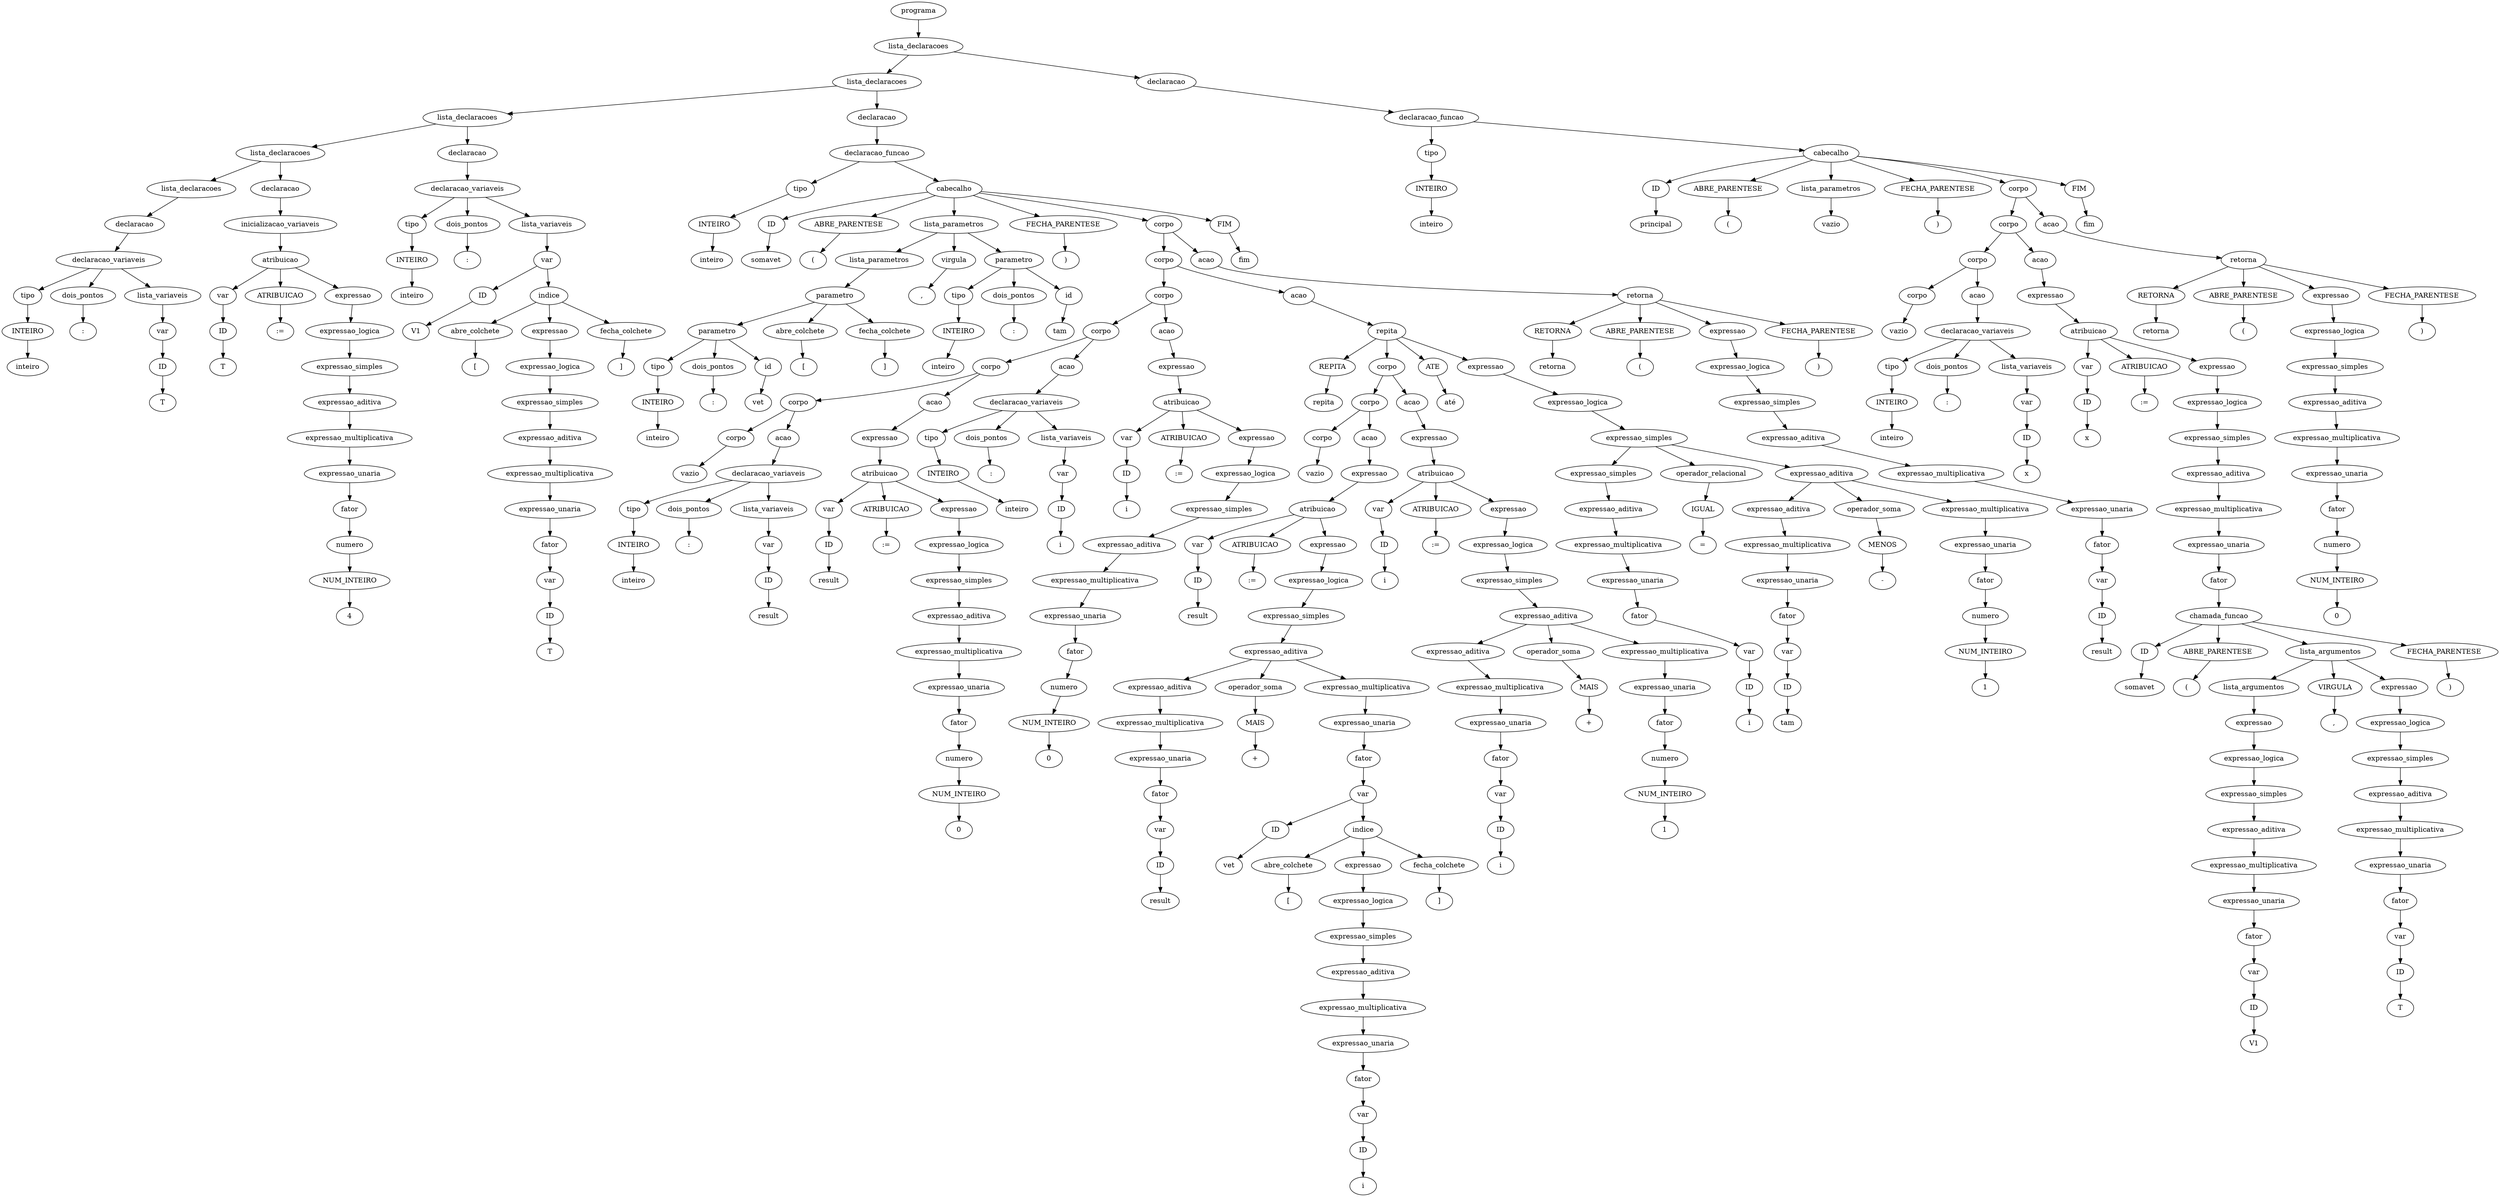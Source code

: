 digraph tree {
    "0x7fc7e2bdf910" [label="programa"];
    "0x7fc7e2be3640" [label="lista_declaracoes"];
    "0x7fc7e2b31eb0" [label="lista_declaracoes"];
    "0x7fc7e2bdfd90" [label="lista_declaracoes"];
    "0x7fc7e2bdf730" [label="lista_declaracoes"];
    "0x7fc7e2e4fb20" [label="lista_declaracoes"];
    "0x7fc7e2e1bf10" [label="declaracao"];
    "0x7fc7e2bdf250" [label="declaracao_variaveis"];
    "0x7fc7e2bdf2b0" [label="tipo"];
    "0x7fc7e2bdf400" [label="INTEIRO"];
    "0x7fc7e2bdf490" [label="inteiro"];
    "0x7fc7e2bdf220" [label="dois_pontos"];
    "0x7fc7e2bdf280" [label=":"];
    "0x7fc7e2bdf550" [label="lista_variaveis"];
    "0x7fc7e2e4f3d0" [label="var"];
    "0x7fc7e2e4fb80" [label="ID"];
    "0x7fc7e2bdf460" [label="T"];
    "0x7fc7e2bdf790" [label="declaracao"];
    "0x7fc7e2bdf520" [label="inicializacao_variaveis"];
    "0x7fc7e2bdf7c0" [label="atribuicao"];
    "0x7fc7e2bdf340" [label="var"];
    "0x7fc7e2bdf2e0" [label="ID"];
    "0x7fc7e2bdf310" [label="T"];
    "0x7fc7e2bdf850" [label="ATRIBUICAO"];
    "0x7fc7e2bdf880" [label=":="];
    "0x7fc7e2bdf700" [label="expressao"];
    "0x7fc7e2bdf6d0" [label="expressao_logica"];
    "0x7fc7e2bdf610" [label="expressao_simples"];
    "0x7fc7e2bdf5b0" [label="expressao_aditiva"];
    "0x7fc7e2bdf6a0" [label="expressao_multiplicativa"];
    "0x7fc7e2bdf580" [label="expressao_unaria"];
    "0x7fc7e2bdf430" [label="fator"];
    "0x7fc7e2bdf4c0" [label="numero"];
    "0x7fc7e2bdf4f0" [label="NUM_INTEIRO"];
    "0x7fc7e2bdf670" [label="4"];
    "0x7fc7e2bdf8b0" [label="declaracao"];
    "0x7fc7e2bdfdc0" [label="declaracao_variaveis"];
    "0x7fc7e2e4f3a0" [label="tipo"];
    "0x7fc7e2e4f0d0" [label="INTEIRO"];
    "0x7fc7e2bdf3a0" [label="inteiro"];
    "0x7fc7e2bdfca0" [label="dois_pontos"];
    "0x7fc7e2bdfa60" [label=":"];
    "0x7fc7e2bdf7f0" [label="lista_variaveis"];
    "0x7fc7e2bdf970" [label="var"];
    "0x7fc7e2bdf9a0" [label="ID"];
    "0x7fc7e2bdfbb0" [label="V1"];
    "0x7fc7e2bdfb80" [label="indice"];
    "0x7fc7e2bdfc10" [label="abre_colchete"];
    "0x7fc7e2bdfd00" [label="["];
    "0x7fc7e2bdfb50" [label="expressao"];
    "0x7fc7e2bdfb20" [label="expressao_logica"];
    "0x7fc7e2bdfa90" [label="expressao_simples"];
    "0x7fc7e2bdfa00" [label="expressao_aditiva"];
    "0x7fc7e2bdfaf0" [label="expressao_multiplicativa"];
    "0x7fc7e2bdf370" [label="expressao_unaria"];
    "0x7fc7e2bdf9d0" [label="fator"];
    "0x7fc7e2bdf640" [label="var"];
    "0x7fc7e2bdf5e0" [label="ID"];
    "0x7fc7e2bdfac0" [label="T"];
    "0x7fc7e2bdfd30" [label="fecha_colchete"];
    "0x7fc7e2bdfd60" [label="]"];
    "0x7fc7e2bdfdf0" [label="declaracao"];
    "0x7fc7e2bdf940" [label="declaracao_funcao"];
    "0x7fc7e2bdf820" [label="tipo"];
    "0x7fc7e2bdf3d0" [label="INTEIRO"];
    "0x7fc7e2bdfe20" [label="inteiro"];
    "0x7fc7e2b37e20" [label="cabecalho"];
    "0x7fc7e2be3b80" [label="ID"];
    "0x7fc7e2be3bb0" [label="somavet"];
    "0x7fc7e2be39a0" [label="ABRE_PARENTESE"];
    "0x7fc7e2be3280" [label="("];
    "0x7fc7e2b310d0" [label="lista_parametros"];
    "0x7fc7e2bdffa0" [label="lista_parametros"];
    "0x7fc7e2bdfe50" [label="parametro"];
    "0x7fc7e2bdfe80" [label="parametro"];
    "0x7fc7e2bdfcd0" [label="tipo"];
    "0x7fc7e2bdfc70" [label="INTEIRO"];
    "0x7fc7e2bdff70" [label="inteiro"];
    "0x7fc7e2bdfeb0" [label="dois_pontos"];
    "0x7fc7e2b31100" [label=":"];
    "0x7fc7e2b31130" [label="id"];
    "0x7fc7e2b31160" [label="vet"];
    "0x7fc7e2bdff40" [label="abre_colchete"];
    "0x7fc7e2bdfee0" [label="["];
    "0x7fc7e2bdff10" [label="fecha_colchete"];
    "0x7fc7e2bdffd0" [label="]"];
    "0x7fc7e2b312e0" [label="virgula"];
    "0x7fc7e2b311c0" [label=","];
    "0x7fc7e2b31070" [label="parametro"];
    "0x7fc7e2b31190" [label="tipo"];
    "0x7fc7e2b31280" [label="INTEIRO"];
    "0x7fc7e2b31310" [label="inteiro"];
    "0x7fc7e2b310a0" [label="dois_pontos"];
    "0x7fc7e2b31460" [label=":"];
    "0x7fc7e2b31490" [label="id"];
    "0x7fc7e2b314c0" [label="tam"];
    "0x7fc7e2be3220" [label="FECHA_PARENTESE"];
    "0x7fc7e2be3be0" [label=")"];
    "0x7fc7e2be3940" [label="corpo"];
    "0x7fc7e2b37ee0" [label="corpo"];
    "0x7fc7e2b37190" [label="corpo"];
    "0x7fc7e2b31c40" [label="corpo"];
    "0x7fc7e2b31b80" [label="corpo"];
    "0x7fc7e2b31670" [label="corpo"];
    "0x7fc7e2b31250" [label="corpo"];
    "0x7fc7e2b31040" [label="vazio"];
    "0x7fc7e2b31340" [label="acao"];
    "0x7fc7e2b31610" [label="declaracao_variaveis"];
    "0x7fc7e2b311f0" [label="tipo"];
    "0x7fc7e2b313a0" [label="INTEIRO"];
    "0x7fc7e2b315e0" [label="inteiro"];
    "0x7fc7e2b316d0" [label="dois_pontos"];
    "0x7fc7e2b317f0" [label=":"];
    "0x7fc7e2b31640" [label="lista_variaveis"];
    "0x7fc7e2b31550" [label="var"];
    "0x7fc7e2b31370" [label="ID"];
    "0x7fc7e2b31730" [label="result"];
    "0x7fc7e2b31a90" [label="acao"];
    "0x7fc7e2b317c0" [label="expressao"];
    "0x7fc7e2b31a30" [label="atribuicao"];
    "0x7fc7e2b312b0" [label="var"];
    "0x7fc7e2b31220" [label="ID"];
    "0x7fc7e2b31820" [label="result"];
    "0x7fc7e2b31ac0" [label="ATRIBUICAO"];
    "0x7fc7e2b31b50" [label=":="];
    "0x7fc7e2b31a00" [label="expressao"];
    "0x7fc7e2b319d0" [label="expressao_logica"];
    "0x7fc7e2b31910" [label="expressao_simples"];
    "0x7fc7e2b318b0" [label="expressao_aditiva"];
    "0x7fc7e2b319a0" [label="expressao_multiplicativa"];
    "0x7fc7e2b31850" [label="expressao_unaria"];
    "0x7fc7e2b31880" [label="fator"];
    "0x7fc7e2b31700" [label="numero"];
    "0x7fc7e2b316a0" [label="NUM_INTEIRO"];
    "0x7fc7e2b31970" [label="0"];
    "0x7fc7e2b31bb0" [label="acao"];
    "0x7fc7e2b31580" [label="declaracao_variaveis"];
    "0x7fc7e2b315b0" [label="tipo"];
    "0x7fc7e2b31430" [label="INTEIRO"];
    "0x7fc7e2b31790" [label="inteiro"];
    "0x7fc7e2b31ca0" [label="dois_pontos"];
    "0x7fc7e2b31dc0" [label=":"];
    "0x7fc7e2b31c10" [label="lista_variaveis"];
    "0x7fc7e2b31940" [label="var"];
    "0x7fc7e2b318e0" [label="ID"];
    "0x7fc7e2b31d00" [label="i"];
    "0x7fc7e2b31d30" [label="acao"];
    "0x7fc7e2b31d90" [label="expressao"];
    "0x7fc7e2b37040" [label="atribuicao"];
    "0x7fc7e2b31b20" [label="var"];
    "0x7fc7e2b31760" [label="ID"];
    "0x7fc7e2b31df0" [label="i"];
    "0x7fc7e2b370d0" [label="ATRIBUICAO"];
    "0x7fc7e2b37160" [label=":="];
    "0x7fc7e2b31fd0" [label="expressao"];
    "0x7fc7e2b31fa0" [label="expressao_logica"];
    "0x7fc7e2b31ee0" [label="expressao_simples"];
    "0x7fc7e2b31e80" [label="expressao_aditiva"];
    "0x7fc7e2b31f70" [label="expressao_multiplicativa"];
    "0x7fc7e2b31e20" [label="expressao_unaria"];
    "0x7fc7e2b31e50" [label="fator"];
    "0x7fc7e2b31cd0" [label="numero"];
    "0x7fc7e2b31c70" [label="NUM_INTEIRO"];
    "0x7fc7e2b31f40" [label="0"];
    "0x7fc7e2b31f10" [label="acao"];
    "0x7fc7e2be3520" [label="repita"];
    "0x7fc7e2be34c0" [label="REPITA"];
    "0x7fc7e2be37c0" [label="repita"];
    "0x7fc7e2be30d0" [label="corpo"];
    "0x7fc7e2b37b20" [label="corpo"];
    "0x7fc7e2b31af0" [label="corpo"];
    "0x7fc7e2b31be0" [label="vazio"];
    "0x7fc7e2b37af0" [label="acao"];
    "0x7fc7e2b37220" [label="expressao"];
    "0x7fc7e2b37520" [label="atribuicao"];
    "0x7fc7e2b371c0" [label="var"];
    "0x7fc7e2b37100" [label="ID"];
    "0x7fc7e2b372e0" [label="result"];
    "0x7fc7e2b374c0" [label="ATRIBUICAO"];
    "0x7fc7e2b379a0" [label=":="];
    "0x7fc7e2b378e0" [label="expressao"];
    "0x7fc7e2b37730" [label="expressao_logica"];
    "0x7fc7e2b37490" [label="expressao_simples"];
    "0x7fc7e2b37580" [label="expressao_aditiva"];
    "0x7fc7e2b37370" [label="expressao_aditiva"];
    "0x7fc7e2b37460" [label="expressao_multiplicativa"];
    "0x7fc7e2b37310" [label="expressao_unaria"];
    "0x7fc7e2b37340" [label="fator"];
    "0x7fc7e2b371f0" [label="var"];
    "0x7fc7e2b37070" [label="ID"];
    "0x7fc7e2b37430" [label="result"];
    "0x7fc7e2b375e0" [label="operador_soma"];
    "0x7fc7e2b37400" [label="MAIS"];
    "0x7fc7e2b374f0" [label="+"];
    "0x7fc7e2b37940" [label="expressao_multiplicativa"];
    "0x7fc7e2b37a90" [label="expressao_unaria"];
    "0x7fc7e2b37550" [label="fator"];
    "0x7fc7e2b37670" [label="var"];
    "0x7fc7e2b376a0" [label="ID"];
    "0x7fc7e2b378b0" [label="vet"];
    "0x7fc7e2b37880" [label="indice"];
    "0x7fc7e2b37910" [label="abre_colchete"];
    "0x7fc7e2b37a00" [label="["];
    "0x7fc7e2b37850" [label="expressao"];
    "0x7fc7e2b37820" [label="expressao_logica"];
    "0x7fc7e2b37790" [label="expressao_simples"];
    "0x7fc7e2b37700" [label="expressao_aditiva"];
    "0x7fc7e2b377f0" [label="expressao_multiplicativa"];
    "0x7fc7e2b37640" [label="expressao_unaria"];
    "0x7fc7e2b376d0" [label="fator"];
    "0x7fc7e2b373a0" [label="var"];
    "0x7fc7e2b373d0" [label="ID"];
    "0x7fc7e2b377c0" [label="i"];
    "0x7fc7e2b37a30" [label="fecha_colchete"];
    "0x7fc7e2b37a60" [label="]"];
    "0x7fc7e2b375b0" [label="acao"];
    "0x7fc7e2b37b50" [label="expressao"];
    "0x7fc7e2b37d90" [label="atribuicao"];
    "0x7fc7e2b31a60" [label="var"];
    "0x7fc7e2b31d60" [label="ID"];
    "0x7fc7e2b372b0" [label="i"];
    "0x7fc7e2b37d30" [label="ATRIBUICAO"];
    "0x7fc7e2be3040" [label=":="];
    "0x7fc7e2b37fd0" [label="expressao"];
    "0x7fc7e2b37fa0" [label="expressao_logica"];
    "0x7fc7e2b37d00" [label="expressao_simples"];
    "0x7fc7e2b37df0" [label="expressao_aditiva"];
    "0x7fc7e2b37be0" [label="expressao_aditiva"];
    "0x7fc7e2b37cd0" [label="expressao_multiplicativa"];
    "0x7fc7e2b37250" [label="expressao_unaria"];
    "0x7fc7e2b37bb0" [label="fator"];
    "0x7fc7e2b379d0" [label="var"];
    "0x7fc7e2b37970" [label="ID"];
    "0x7fc7e2b37ca0" [label="i"];
    "0x7fc7e2b37e50" [label="operador_soma"];
    "0x7fc7e2b37c70" [label="MAIS"];
    "0x7fc7e2b37d60" [label="+"];
    "0x7fc7e2b37f70" [label="expressao_multiplicativa"];
    "0x7fc7e2b37e80" [label="expressao_unaria"];
    "0x7fc7e2b37dc0" [label="fator"];
    "0x7fc7e2b37c10" [label="numero"];
    "0x7fc7e2b37c40" [label="NUM_INTEIRO"];
    "0x7fc7e2b37f40" [label="1"];
    "0x7fc7e2be35b0" [label="ATE"];
    "0x7fc7e2be3670" [label="até"];
    "0x7fc7e2be3760" [label="expressao"];
    "0x7fc7e2be31f0" [label="expressao_logica"];
    "0x7fc7e2be3490" [label="expressao_simples"];
    "0x7fc7e2be3190" [label="expressao_simples"];
    "0x7fc7e2be3070" [label="expressao_aditiva"];
    "0x7fc7e2b37760" [label="expressao_multiplicativa"];
    "0x7fc7e2be3100" [label="expressao_unaria"];
    "0x7fc7e2be30a0" [label="fator"];
    "0x7fc7e2b37ac0" [label="var"];
    "0x7fc7e2b37280" [label="ID"];
    "0x7fc7e2b37b80" [label="i"];
    "0x7fc7e2be31c0" [label="operador_relacional"];
    "0x7fc7e2be3250" [label="IGUAL"];
    "0x7fc7e2be3340" [label="="];
    "0x7fc7e2be3580" [label="expressao_aditiva"];
    "0x7fc7e2be32e0" [label="expressao_aditiva"];
    "0x7fc7e2be3460" [label="expressao_multiplicativa"];
    "0x7fc7e2be3370" [label="expressao_unaria"];
    "0x7fc7e2be32b0" [label="fator"];
    "0x7fc7e2be3130" [label="var"];
    "0x7fc7e2be3160" [label="ID"];
    "0x7fc7e2be3430" [label="tam"];
    "0x7fc7e2be35e0" [label="operador_soma"];
    "0x7fc7e2be3400" [label="MENOS"];
    "0x7fc7e2be34f0" [label="-"];
    "0x7fc7e2be3700" [label="expressao_multiplicativa"];
    "0x7fc7e2be3610" [label="expressao_unaria"];
    "0x7fc7e2be3550" [label="fator"];
    "0x7fc7e2be33a0" [label="numero"];
    "0x7fc7e2be33d0" [label="NUM_INTEIRO"];
    "0x7fc7e2be36d0" [label="1"];
    "0x7fc7e2b37eb0" [label="acao"];
    "0x7fc7e2be38e0" [label="retorna"];
    "0x7fc7e2be3970" [label="RETORNA"];
    "0x7fc7e2be3a90" [label="retorna"];
    "0x7fc7e2be3ac0" [label="ABRE_PARENTESE"];
    "0x7fc7e2be3af0" [label="("];
    "0x7fc7e2be38b0" [label="expressao"];
    "0x7fc7e2be3880" [label="expressao_logica"];
    "0x7fc7e2be3850" [label="expressao_simples"];
    "0x7fc7e2be3730" [label="expressao_aditiva"];
    "0x7fc7e2be3820" [label="expressao_multiplicativa"];
    "0x7fc7e2b37f10" [label="expressao_unaria"];
    "0x7fc7e2be3310" [label="fator"];
    "0x7fc7e2b370a0" [label="var"];
    "0x7fc7e2b37130" [label="ID"];
    "0x7fc7e2be3790" [label="result"];
    "0x7fc7e2be3b20" [label="FECHA_PARENTESE"];
    "0x7fc7e2be3b50" [label=")"];
    "0x7fc7e2be3c10" [label="FIM"];
    "0x7fc7e2be3c40" [label="fim"];
    "0x7fc7e2b314f0" [label="declaracao"];
    "0x7fc7e2b31520" [label="declaracao_funcao"];
    "0x7fc7e2bdf760" [label="tipo"];
    "0x7fc7e2bdf8e0" [label="INTEIRO"];
    "0x7fc7e2bdfbe0" [label="inteiro"];
    "0x7fc7e2bee040" [label="cabecalho"];
    "0x7fc7e2beedf0" [label="ID"];
    "0x7fc7e2beee20" [label="principal"];
    "0x7fc7e2beec10" [label="ABRE_PARENTESE"];
    "0x7fc7e2beea60" [label="("];
    "0x7fc7e2be36a0" [label="lista_parametros"];
    "0x7fc7e2be3910" [label="vazio"];
    "0x7fc7e2beea90" [label="FECHA_PARENTESE"];
    "0x7fc7e2beee50" [label=")"];
    "0x7fc7e2beebb0" [label="corpo"];
    "0x7fc7e2bee9a0" [label="corpo"];
    "0x7fc7e2be3f10" [label="corpo"];
    "0x7fc7e2be3d90" [label="corpo"];
    "0x7fc7e2bdfc40" [label="vazio"];
    "0x7fc7e2be3dc0" [label="acao"];
    "0x7fc7e2be3eb0" [label="declaracao_variaveis"];
    "0x7fc7e2be3a30" [label="tipo"];
    "0x7fc7e2be3d00" [label="INTEIRO"];
    "0x7fc7e2be3e80" [label="inteiro"];
    "0x7fc7e2be3f70" [label="dois_pontos"];
    "0x7fc7e2bee0d0" [label=":"];
    "0x7fc7e2be3ee0" [label="lista_variaveis"];
    "0x7fc7e2be3d30" [label="var"];
    "0x7fc7e2be39d0" [label="ID"];
    "0x7fc7e2be3fd0" [label="x"];
    "0x7fc7e2bee700" [label="acao"];
    "0x7fc7e2be3e20" [label="expressao"];
    "0x7fc7e2bee1c0" [label="atribuicao"];
    "0x7fc7e2be37f0" [label="var"];
    "0x7fc7e2be3d60" [label="ID"];
    "0x7fc7e2bee100" [label="x"];
    "0x7fc7e2bee790" [label="ATRIBUICAO"];
    "0x7fc7e2bee970" [label=":="];
    "0x7fc7e2bee190" [label="expressao"];
    "0x7fc7e2bee940" [label="expressao_logica"];
    "0x7fc7e2bee850" [label="expressao_simples"];
    "0x7fc7e2bee160" [label="expressao_aditiva"];
    "0x7fc7e2bee910" [label="expressao_multiplicativa"];
    "0x7fc7e2bee7f0" [label="expressao_unaria"];
    "0x7fc7e2bee8b0" [label="fator"];
    "0x7fc7e2bee430" [label="chamada_funcao"];
    "0x7fc7e2bee4c0" [label="ID"];
    "0x7fc7e2bee280" [label="somavet"];
    "0x7fc7e2bee2b0" [label="ABRE_PARENTESE"];
    "0x7fc7e2bee6d0" [label="("];
    "0x7fc7e2bee6a0" [label="lista_argumentos"];
    "0x7fc7e2bee3d0" [label="lista_argumentos"];
    "0x7fc7e2bee3a0" [label="expressao"];
    "0x7fc7e2bee370" [label="expressao_logica"];
    "0x7fc7e2bee2e0" [label="expressao_simples"];
    "0x7fc7e2bee250" [label="expressao_aditiva"];
    "0x7fc7e2bee340" [label="expressao_multiplicativa"];
    "0x7fc7e2bee130" [label="expressao_unaria"];
    "0x7fc7e2bee220" [label="fator"];
    "0x7fc7e2be3fa0" [label="var"];
    "0x7fc7e2be3f40" [label="ID"];
    "0x7fc7e2bee310" [label="V1"];
    "0x7fc7e2bee730" [label="VIRGULA"];
    "0x7fc7e2bee7c0" [label=","];
    "0x7fc7e2bee670" [label="expressao"];
    "0x7fc7e2bee640" [label="expressao_logica"];
    "0x7fc7e2bee5b0" [label="expressao_simples"];
    "0x7fc7e2bee520" [label="expressao_aditiva"];
    "0x7fc7e2bee610" [label="expressao_multiplicativa"];
    "0x7fc7e2bee460" [label="expressao_unaria"];
    "0x7fc7e2bee4f0" [label="fator"];
    "0x7fc7e2bee400" [label="var"];
    "0x7fc7e2bee490" [label="ID"];
    "0x7fc7e2bee5e0" [label="T"];
    "0x7fc7e2bee760" [label="FECHA_PARENTESE"];
    "0x7fc7e2bee8e0" [label=")"];
    "0x7fc7e2beecd0" [label="acao"];
    "0x7fc7e2beeb50" [label="retorna"];
    "0x7fc7e2beebe0" [label="RETORNA"];
    "0x7fc7e2beed00" [label="retorna"];
    "0x7fc7e2beed30" [label="ABRE_PARENTESE"];
    "0x7fc7e2beed60" [label="("];
    "0x7fc7e2beeb20" [label="expressao"];
    "0x7fc7e2beeaf0" [label="expressao_logica"];
    "0x7fc7e2beeac0" [label="expressao_simples"];
    "0x7fc7e2beea30" [label="expressao_aditiva"];
    "0x7fc7e2bee0a0" [label="expressao_multiplicativa"];
    "0x7fc7e2bee9d0" [label="expressao_unaria"];
    "0x7fc7e2beea00" [label="fator"];
    "0x7fc7e2be3e50" [label="numero"];
    "0x7fc7e2be3df0" [label="NUM_INTEIRO"];
    "0x7fc7e2bee070" [label="0"];
    "0x7fc7e2beed90" [label="FECHA_PARENTESE"];
    "0x7fc7e2beedc0" [label=")"];
    "0x7fc7e2beee80" [label="FIM"];
    "0x7fc7e2beeeb0" [label="fim"];
    "0x7fc7e2bdf910" -> "0x7fc7e2be3640";
    "0x7fc7e2be3640" -> "0x7fc7e2b31eb0";
    "0x7fc7e2be3640" -> "0x7fc7e2b314f0";
    "0x7fc7e2b31eb0" -> "0x7fc7e2bdfd90";
    "0x7fc7e2b31eb0" -> "0x7fc7e2bdfdf0";
    "0x7fc7e2bdfd90" -> "0x7fc7e2bdf730";
    "0x7fc7e2bdfd90" -> "0x7fc7e2bdf8b0";
    "0x7fc7e2bdf730" -> "0x7fc7e2e4fb20";
    "0x7fc7e2bdf730" -> "0x7fc7e2bdf790";
    "0x7fc7e2e4fb20" -> "0x7fc7e2e1bf10";
    "0x7fc7e2e1bf10" -> "0x7fc7e2bdf250";
    "0x7fc7e2bdf250" -> "0x7fc7e2bdf2b0";
    "0x7fc7e2bdf250" -> "0x7fc7e2bdf220";
    "0x7fc7e2bdf250" -> "0x7fc7e2bdf550";
    "0x7fc7e2bdf2b0" -> "0x7fc7e2bdf400";
    "0x7fc7e2bdf400" -> "0x7fc7e2bdf490";
    "0x7fc7e2bdf220" -> "0x7fc7e2bdf280";
    "0x7fc7e2bdf550" -> "0x7fc7e2e4f3d0";
    "0x7fc7e2e4f3d0" -> "0x7fc7e2e4fb80";
    "0x7fc7e2e4fb80" -> "0x7fc7e2bdf460";
    "0x7fc7e2bdf790" -> "0x7fc7e2bdf520";
    "0x7fc7e2bdf520" -> "0x7fc7e2bdf7c0";
    "0x7fc7e2bdf7c0" -> "0x7fc7e2bdf340";
    "0x7fc7e2bdf7c0" -> "0x7fc7e2bdf850";
    "0x7fc7e2bdf7c0" -> "0x7fc7e2bdf700";
    "0x7fc7e2bdf340" -> "0x7fc7e2bdf2e0";
    "0x7fc7e2bdf2e0" -> "0x7fc7e2bdf310";
    "0x7fc7e2bdf850" -> "0x7fc7e2bdf880";
    "0x7fc7e2bdf700" -> "0x7fc7e2bdf6d0";
    "0x7fc7e2bdf6d0" -> "0x7fc7e2bdf610";
    "0x7fc7e2bdf610" -> "0x7fc7e2bdf5b0";
    "0x7fc7e2bdf5b0" -> "0x7fc7e2bdf6a0";
    "0x7fc7e2bdf6a0" -> "0x7fc7e2bdf580";
    "0x7fc7e2bdf580" -> "0x7fc7e2bdf430";
    "0x7fc7e2bdf430" -> "0x7fc7e2bdf4c0";
    "0x7fc7e2bdf4c0" -> "0x7fc7e2bdf4f0";
    "0x7fc7e2bdf4f0" -> "0x7fc7e2bdf670";
    "0x7fc7e2bdf8b0" -> "0x7fc7e2bdfdc0";
    "0x7fc7e2bdfdc0" -> "0x7fc7e2e4f3a0";
    "0x7fc7e2bdfdc0" -> "0x7fc7e2bdfca0";
    "0x7fc7e2bdfdc0" -> "0x7fc7e2bdf7f0";
    "0x7fc7e2e4f3a0" -> "0x7fc7e2e4f0d0";
    "0x7fc7e2e4f0d0" -> "0x7fc7e2bdf3a0";
    "0x7fc7e2bdfca0" -> "0x7fc7e2bdfa60";
    "0x7fc7e2bdf7f0" -> "0x7fc7e2bdf970";
    "0x7fc7e2bdf970" -> "0x7fc7e2bdf9a0";
    "0x7fc7e2bdf970" -> "0x7fc7e2bdfb80";
    "0x7fc7e2bdf9a0" -> "0x7fc7e2bdfbb0";
    "0x7fc7e2bdfb80" -> "0x7fc7e2bdfc10";
    "0x7fc7e2bdfb80" -> "0x7fc7e2bdfb50";
    "0x7fc7e2bdfb80" -> "0x7fc7e2bdfd30";
    "0x7fc7e2bdfc10" -> "0x7fc7e2bdfd00";
    "0x7fc7e2bdfb50" -> "0x7fc7e2bdfb20";
    "0x7fc7e2bdfb20" -> "0x7fc7e2bdfa90";
    "0x7fc7e2bdfa90" -> "0x7fc7e2bdfa00";
    "0x7fc7e2bdfa00" -> "0x7fc7e2bdfaf0";
    "0x7fc7e2bdfaf0" -> "0x7fc7e2bdf370";
    "0x7fc7e2bdf370" -> "0x7fc7e2bdf9d0";
    "0x7fc7e2bdf9d0" -> "0x7fc7e2bdf640";
    "0x7fc7e2bdf640" -> "0x7fc7e2bdf5e0";
    "0x7fc7e2bdf5e0" -> "0x7fc7e2bdfac0";
    "0x7fc7e2bdfd30" -> "0x7fc7e2bdfd60";
    "0x7fc7e2bdfdf0" -> "0x7fc7e2bdf940";
    "0x7fc7e2bdf940" -> "0x7fc7e2bdf820";
    "0x7fc7e2bdf940" -> "0x7fc7e2b37e20";
    "0x7fc7e2bdf820" -> "0x7fc7e2bdf3d0";
    "0x7fc7e2bdf3d0" -> "0x7fc7e2bdfe20";
    "0x7fc7e2b37e20" -> "0x7fc7e2be3b80";
    "0x7fc7e2b37e20" -> "0x7fc7e2be39a0";
    "0x7fc7e2b37e20" -> "0x7fc7e2b310d0";
    "0x7fc7e2b37e20" -> "0x7fc7e2be3220";
    "0x7fc7e2b37e20" -> "0x7fc7e2be3940";
    "0x7fc7e2b37e20" -> "0x7fc7e2be3c10";
    "0x7fc7e2be3b80" -> "0x7fc7e2be3bb0";
    "0x7fc7e2be39a0" -> "0x7fc7e2be3280";
    "0x7fc7e2b310d0" -> "0x7fc7e2bdffa0";
    "0x7fc7e2b310d0" -> "0x7fc7e2b312e0";
    "0x7fc7e2b310d0" -> "0x7fc7e2b31070";
    "0x7fc7e2bdffa0" -> "0x7fc7e2bdfe50";
    "0x7fc7e2bdfe50" -> "0x7fc7e2bdfe80";
    "0x7fc7e2bdfe50" -> "0x7fc7e2bdff40";
    "0x7fc7e2bdfe50" -> "0x7fc7e2bdff10";
    "0x7fc7e2bdfe80" -> "0x7fc7e2bdfcd0";
    "0x7fc7e2bdfe80" -> "0x7fc7e2bdfeb0";
    "0x7fc7e2bdfe80" -> "0x7fc7e2b31130";
    "0x7fc7e2bdfcd0" -> "0x7fc7e2bdfc70";
    "0x7fc7e2bdfc70" -> "0x7fc7e2bdff70";
    "0x7fc7e2bdfeb0" -> "0x7fc7e2b31100";
    "0x7fc7e2b31130" -> "0x7fc7e2b31160";
    "0x7fc7e2bdff40" -> "0x7fc7e2bdfee0";
    "0x7fc7e2bdff10" -> "0x7fc7e2bdffd0";
    "0x7fc7e2b312e0" -> "0x7fc7e2b311c0";
    "0x7fc7e2b31070" -> "0x7fc7e2b31190";
    "0x7fc7e2b31070" -> "0x7fc7e2b310a0";
    "0x7fc7e2b31070" -> "0x7fc7e2b31490";
    "0x7fc7e2b31190" -> "0x7fc7e2b31280";
    "0x7fc7e2b31280" -> "0x7fc7e2b31310";
    "0x7fc7e2b310a0" -> "0x7fc7e2b31460";
    "0x7fc7e2b31490" -> "0x7fc7e2b314c0";
    "0x7fc7e2be3220" -> "0x7fc7e2be3be0";
    "0x7fc7e2be3940" -> "0x7fc7e2b37ee0";
    "0x7fc7e2be3940" -> "0x7fc7e2b37eb0";
    "0x7fc7e2b37ee0" -> "0x7fc7e2b37190";
    "0x7fc7e2b37ee0" -> "0x7fc7e2b31f10";
    "0x7fc7e2b37190" -> "0x7fc7e2b31c40";
    "0x7fc7e2b37190" -> "0x7fc7e2b31d30";
    "0x7fc7e2b31c40" -> "0x7fc7e2b31b80";
    "0x7fc7e2b31c40" -> "0x7fc7e2b31bb0";
    "0x7fc7e2b31b80" -> "0x7fc7e2b31670";
    "0x7fc7e2b31b80" -> "0x7fc7e2b31a90";
    "0x7fc7e2b31670" -> "0x7fc7e2b31250";
    "0x7fc7e2b31670" -> "0x7fc7e2b31340";
    "0x7fc7e2b31250" -> "0x7fc7e2b31040";
    "0x7fc7e2b31340" -> "0x7fc7e2b31610";
    "0x7fc7e2b31610" -> "0x7fc7e2b311f0";
    "0x7fc7e2b31610" -> "0x7fc7e2b316d0";
    "0x7fc7e2b31610" -> "0x7fc7e2b31640";
    "0x7fc7e2b311f0" -> "0x7fc7e2b313a0";
    "0x7fc7e2b313a0" -> "0x7fc7e2b315e0";
    "0x7fc7e2b316d0" -> "0x7fc7e2b317f0";
    "0x7fc7e2b31640" -> "0x7fc7e2b31550";
    "0x7fc7e2b31550" -> "0x7fc7e2b31370";
    "0x7fc7e2b31370" -> "0x7fc7e2b31730";
    "0x7fc7e2b31a90" -> "0x7fc7e2b317c0";
    "0x7fc7e2b317c0" -> "0x7fc7e2b31a30";
    "0x7fc7e2b31a30" -> "0x7fc7e2b312b0";
    "0x7fc7e2b31a30" -> "0x7fc7e2b31ac0";
    "0x7fc7e2b31a30" -> "0x7fc7e2b31a00";
    "0x7fc7e2b312b0" -> "0x7fc7e2b31220";
    "0x7fc7e2b31220" -> "0x7fc7e2b31820";
    "0x7fc7e2b31ac0" -> "0x7fc7e2b31b50";
    "0x7fc7e2b31a00" -> "0x7fc7e2b319d0";
    "0x7fc7e2b319d0" -> "0x7fc7e2b31910";
    "0x7fc7e2b31910" -> "0x7fc7e2b318b0";
    "0x7fc7e2b318b0" -> "0x7fc7e2b319a0";
    "0x7fc7e2b319a0" -> "0x7fc7e2b31850";
    "0x7fc7e2b31850" -> "0x7fc7e2b31880";
    "0x7fc7e2b31880" -> "0x7fc7e2b31700";
    "0x7fc7e2b31700" -> "0x7fc7e2b316a0";
    "0x7fc7e2b316a0" -> "0x7fc7e2b31970";
    "0x7fc7e2b31bb0" -> "0x7fc7e2b31580";
    "0x7fc7e2b31580" -> "0x7fc7e2b315b0";
    "0x7fc7e2b31580" -> "0x7fc7e2b31ca0";
    "0x7fc7e2b31580" -> "0x7fc7e2b31c10";
    "0x7fc7e2b315b0" -> "0x7fc7e2b31430";
    "0x7fc7e2b31430" -> "0x7fc7e2b31790";
    "0x7fc7e2b31ca0" -> "0x7fc7e2b31dc0";
    "0x7fc7e2b31c10" -> "0x7fc7e2b31940";
    "0x7fc7e2b31940" -> "0x7fc7e2b318e0";
    "0x7fc7e2b318e0" -> "0x7fc7e2b31d00";
    "0x7fc7e2b31d30" -> "0x7fc7e2b31d90";
    "0x7fc7e2b31d90" -> "0x7fc7e2b37040";
    "0x7fc7e2b37040" -> "0x7fc7e2b31b20";
    "0x7fc7e2b37040" -> "0x7fc7e2b370d0";
    "0x7fc7e2b37040" -> "0x7fc7e2b31fd0";
    "0x7fc7e2b31b20" -> "0x7fc7e2b31760";
    "0x7fc7e2b31760" -> "0x7fc7e2b31df0";
    "0x7fc7e2b370d0" -> "0x7fc7e2b37160";
    "0x7fc7e2b31fd0" -> "0x7fc7e2b31fa0";
    "0x7fc7e2b31fa0" -> "0x7fc7e2b31ee0";
    "0x7fc7e2b31ee0" -> "0x7fc7e2b31e80";
    "0x7fc7e2b31e80" -> "0x7fc7e2b31f70";
    "0x7fc7e2b31f70" -> "0x7fc7e2b31e20";
    "0x7fc7e2b31e20" -> "0x7fc7e2b31e50";
    "0x7fc7e2b31e50" -> "0x7fc7e2b31cd0";
    "0x7fc7e2b31cd0" -> "0x7fc7e2b31c70";
    "0x7fc7e2b31c70" -> "0x7fc7e2b31f40";
    "0x7fc7e2b31f10" -> "0x7fc7e2be3520";
    "0x7fc7e2be3520" -> "0x7fc7e2be34c0";
    "0x7fc7e2be3520" -> "0x7fc7e2be30d0";
    "0x7fc7e2be3520" -> "0x7fc7e2be35b0";
    "0x7fc7e2be3520" -> "0x7fc7e2be3760";
    "0x7fc7e2be34c0" -> "0x7fc7e2be37c0";
    "0x7fc7e2be30d0" -> "0x7fc7e2b37b20";
    "0x7fc7e2be30d0" -> "0x7fc7e2b375b0";
    "0x7fc7e2b37b20" -> "0x7fc7e2b31af0";
    "0x7fc7e2b37b20" -> "0x7fc7e2b37af0";
    "0x7fc7e2b31af0" -> "0x7fc7e2b31be0";
    "0x7fc7e2b37af0" -> "0x7fc7e2b37220";
    "0x7fc7e2b37220" -> "0x7fc7e2b37520";
    "0x7fc7e2b37520" -> "0x7fc7e2b371c0";
    "0x7fc7e2b37520" -> "0x7fc7e2b374c0";
    "0x7fc7e2b37520" -> "0x7fc7e2b378e0";
    "0x7fc7e2b371c0" -> "0x7fc7e2b37100";
    "0x7fc7e2b37100" -> "0x7fc7e2b372e0";
    "0x7fc7e2b374c0" -> "0x7fc7e2b379a0";
    "0x7fc7e2b378e0" -> "0x7fc7e2b37730";
    "0x7fc7e2b37730" -> "0x7fc7e2b37490";
    "0x7fc7e2b37490" -> "0x7fc7e2b37580";
    "0x7fc7e2b37580" -> "0x7fc7e2b37370";
    "0x7fc7e2b37580" -> "0x7fc7e2b375e0";
    "0x7fc7e2b37580" -> "0x7fc7e2b37940";
    "0x7fc7e2b37370" -> "0x7fc7e2b37460";
    "0x7fc7e2b37460" -> "0x7fc7e2b37310";
    "0x7fc7e2b37310" -> "0x7fc7e2b37340";
    "0x7fc7e2b37340" -> "0x7fc7e2b371f0";
    "0x7fc7e2b371f0" -> "0x7fc7e2b37070";
    "0x7fc7e2b37070" -> "0x7fc7e2b37430";
    "0x7fc7e2b375e0" -> "0x7fc7e2b37400";
    "0x7fc7e2b37400" -> "0x7fc7e2b374f0";
    "0x7fc7e2b37940" -> "0x7fc7e2b37a90";
    "0x7fc7e2b37a90" -> "0x7fc7e2b37550";
    "0x7fc7e2b37550" -> "0x7fc7e2b37670";
    "0x7fc7e2b37670" -> "0x7fc7e2b376a0";
    "0x7fc7e2b37670" -> "0x7fc7e2b37880";
    "0x7fc7e2b376a0" -> "0x7fc7e2b378b0";
    "0x7fc7e2b37880" -> "0x7fc7e2b37910";
    "0x7fc7e2b37880" -> "0x7fc7e2b37850";
    "0x7fc7e2b37880" -> "0x7fc7e2b37a30";
    "0x7fc7e2b37910" -> "0x7fc7e2b37a00";
    "0x7fc7e2b37850" -> "0x7fc7e2b37820";
    "0x7fc7e2b37820" -> "0x7fc7e2b37790";
    "0x7fc7e2b37790" -> "0x7fc7e2b37700";
    "0x7fc7e2b37700" -> "0x7fc7e2b377f0";
    "0x7fc7e2b377f0" -> "0x7fc7e2b37640";
    "0x7fc7e2b37640" -> "0x7fc7e2b376d0";
    "0x7fc7e2b376d0" -> "0x7fc7e2b373a0";
    "0x7fc7e2b373a0" -> "0x7fc7e2b373d0";
    "0x7fc7e2b373d0" -> "0x7fc7e2b377c0";
    "0x7fc7e2b37a30" -> "0x7fc7e2b37a60";
    "0x7fc7e2b375b0" -> "0x7fc7e2b37b50";
    "0x7fc7e2b37b50" -> "0x7fc7e2b37d90";
    "0x7fc7e2b37d90" -> "0x7fc7e2b31a60";
    "0x7fc7e2b37d90" -> "0x7fc7e2b37d30";
    "0x7fc7e2b37d90" -> "0x7fc7e2b37fd0";
    "0x7fc7e2b31a60" -> "0x7fc7e2b31d60";
    "0x7fc7e2b31d60" -> "0x7fc7e2b372b0";
    "0x7fc7e2b37d30" -> "0x7fc7e2be3040";
    "0x7fc7e2b37fd0" -> "0x7fc7e2b37fa0";
    "0x7fc7e2b37fa0" -> "0x7fc7e2b37d00";
    "0x7fc7e2b37d00" -> "0x7fc7e2b37df0";
    "0x7fc7e2b37df0" -> "0x7fc7e2b37be0";
    "0x7fc7e2b37df0" -> "0x7fc7e2b37e50";
    "0x7fc7e2b37df0" -> "0x7fc7e2b37f70";
    "0x7fc7e2b37be0" -> "0x7fc7e2b37cd0";
    "0x7fc7e2b37cd0" -> "0x7fc7e2b37250";
    "0x7fc7e2b37250" -> "0x7fc7e2b37bb0";
    "0x7fc7e2b37bb0" -> "0x7fc7e2b379d0";
    "0x7fc7e2b379d0" -> "0x7fc7e2b37970";
    "0x7fc7e2b37970" -> "0x7fc7e2b37ca0";
    "0x7fc7e2b37e50" -> "0x7fc7e2b37c70";
    "0x7fc7e2b37c70" -> "0x7fc7e2b37d60";
    "0x7fc7e2b37f70" -> "0x7fc7e2b37e80";
    "0x7fc7e2b37e80" -> "0x7fc7e2b37dc0";
    "0x7fc7e2b37dc0" -> "0x7fc7e2b37c10";
    "0x7fc7e2b37c10" -> "0x7fc7e2b37c40";
    "0x7fc7e2b37c40" -> "0x7fc7e2b37f40";
    "0x7fc7e2be35b0" -> "0x7fc7e2be3670";
    "0x7fc7e2be3760" -> "0x7fc7e2be31f0";
    "0x7fc7e2be31f0" -> "0x7fc7e2be3490";
    "0x7fc7e2be3490" -> "0x7fc7e2be3190";
    "0x7fc7e2be3490" -> "0x7fc7e2be31c0";
    "0x7fc7e2be3490" -> "0x7fc7e2be3580";
    "0x7fc7e2be3190" -> "0x7fc7e2be3070";
    "0x7fc7e2be3070" -> "0x7fc7e2b37760";
    "0x7fc7e2b37760" -> "0x7fc7e2be3100";
    "0x7fc7e2be3100" -> "0x7fc7e2be30a0";
    "0x7fc7e2be30a0" -> "0x7fc7e2b37ac0";
    "0x7fc7e2b37ac0" -> "0x7fc7e2b37280";
    "0x7fc7e2b37280" -> "0x7fc7e2b37b80";
    "0x7fc7e2be31c0" -> "0x7fc7e2be3250";
    "0x7fc7e2be3250" -> "0x7fc7e2be3340";
    "0x7fc7e2be3580" -> "0x7fc7e2be32e0";
    "0x7fc7e2be3580" -> "0x7fc7e2be35e0";
    "0x7fc7e2be3580" -> "0x7fc7e2be3700";
    "0x7fc7e2be32e0" -> "0x7fc7e2be3460";
    "0x7fc7e2be3460" -> "0x7fc7e2be3370";
    "0x7fc7e2be3370" -> "0x7fc7e2be32b0";
    "0x7fc7e2be32b0" -> "0x7fc7e2be3130";
    "0x7fc7e2be3130" -> "0x7fc7e2be3160";
    "0x7fc7e2be3160" -> "0x7fc7e2be3430";
    "0x7fc7e2be35e0" -> "0x7fc7e2be3400";
    "0x7fc7e2be3400" -> "0x7fc7e2be34f0";
    "0x7fc7e2be3700" -> "0x7fc7e2be3610";
    "0x7fc7e2be3610" -> "0x7fc7e2be3550";
    "0x7fc7e2be3550" -> "0x7fc7e2be33a0";
    "0x7fc7e2be33a0" -> "0x7fc7e2be33d0";
    "0x7fc7e2be33d0" -> "0x7fc7e2be36d0";
    "0x7fc7e2b37eb0" -> "0x7fc7e2be38e0";
    "0x7fc7e2be38e0" -> "0x7fc7e2be3970";
    "0x7fc7e2be38e0" -> "0x7fc7e2be3ac0";
    "0x7fc7e2be38e0" -> "0x7fc7e2be38b0";
    "0x7fc7e2be38e0" -> "0x7fc7e2be3b20";
    "0x7fc7e2be3970" -> "0x7fc7e2be3a90";
    "0x7fc7e2be3ac0" -> "0x7fc7e2be3af0";
    "0x7fc7e2be38b0" -> "0x7fc7e2be3880";
    "0x7fc7e2be3880" -> "0x7fc7e2be3850";
    "0x7fc7e2be3850" -> "0x7fc7e2be3730";
    "0x7fc7e2be3730" -> "0x7fc7e2be3820";
    "0x7fc7e2be3820" -> "0x7fc7e2b37f10";
    "0x7fc7e2b37f10" -> "0x7fc7e2be3310";
    "0x7fc7e2be3310" -> "0x7fc7e2b370a0";
    "0x7fc7e2b370a0" -> "0x7fc7e2b37130";
    "0x7fc7e2b37130" -> "0x7fc7e2be3790";
    "0x7fc7e2be3b20" -> "0x7fc7e2be3b50";
    "0x7fc7e2be3c10" -> "0x7fc7e2be3c40";
    "0x7fc7e2b314f0" -> "0x7fc7e2b31520";
    "0x7fc7e2b31520" -> "0x7fc7e2bdf760";
    "0x7fc7e2b31520" -> "0x7fc7e2bee040";
    "0x7fc7e2bdf760" -> "0x7fc7e2bdf8e0";
    "0x7fc7e2bdf8e0" -> "0x7fc7e2bdfbe0";
    "0x7fc7e2bee040" -> "0x7fc7e2beedf0";
    "0x7fc7e2bee040" -> "0x7fc7e2beec10";
    "0x7fc7e2bee040" -> "0x7fc7e2be36a0";
    "0x7fc7e2bee040" -> "0x7fc7e2beea90";
    "0x7fc7e2bee040" -> "0x7fc7e2beebb0";
    "0x7fc7e2bee040" -> "0x7fc7e2beee80";
    "0x7fc7e2beedf0" -> "0x7fc7e2beee20";
    "0x7fc7e2beec10" -> "0x7fc7e2beea60";
    "0x7fc7e2be36a0" -> "0x7fc7e2be3910";
    "0x7fc7e2beea90" -> "0x7fc7e2beee50";
    "0x7fc7e2beebb0" -> "0x7fc7e2bee9a0";
    "0x7fc7e2beebb0" -> "0x7fc7e2beecd0";
    "0x7fc7e2bee9a0" -> "0x7fc7e2be3f10";
    "0x7fc7e2bee9a0" -> "0x7fc7e2bee700";
    "0x7fc7e2be3f10" -> "0x7fc7e2be3d90";
    "0x7fc7e2be3f10" -> "0x7fc7e2be3dc0";
    "0x7fc7e2be3d90" -> "0x7fc7e2bdfc40";
    "0x7fc7e2be3dc0" -> "0x7fc7e2be3eb0";
    "0x7fc7e2be3eb0" -> "0x7fc7e2be3a30";
    "0x7fc7e2be3eb0" -> "0x7fc7e2be3f70";
    "0x7fc7e2be3eb0" -> "0x7fc7e2be3ee0";
    "0x7fc7e2be3a30" -> "0x7fc7e2be3d00";
    "0x7fc7e2be3d00" -> "0x7fc7e2be3e80";
    "0x7fc7e2be3f70" -> "0x7fc7e2bee0d0";
    "0x7fc7e2be3ee0" -> "0x7fc7e2be3d30";
    "0x7fc7e2be3d30" -> "0x7fc7e2be39d0";
    "0x7fc7e2be39d0" -> "0x7fc7e2be3fd0";
    "0x7fc7e2bee700" -> "0x7fc7e2be3e20";
    "0x7fc7e2be3e20" -> "0x7fc7e2bee1c0";
    "0x7fc7e2bee1c0" -> "0x7fc7e2be37f0";
    "0x7fc7e2bee1c0" -> "0x7fc7e2bee790";
    "0x7fc7e2bee1c0" -> "0x7fc7e2bee190";
    "0x7fc7e2be37f0" -> "0x7fc7e2be3d60";
    "0x7fc7e2be3d60" -> "0x7fc7e2bee100";
    "0x7fc7e2bee790" -> "0x7fc7e2bee970";
    "0x7fc7e2bee190" -> "0x7fc7e2bee940";
    "0x7fc7e2bee940" -> "0x7fc7e2bee850";
    "0x7fc7e2bee850" -> "0x7fc7e2bee160";
    "0x7fc7e2bee160" -> "0x7fc7e2bee910";
    "0x7fc7e2bee910" -> "0x7fc7e2bee7f0";
    "0x7fc7e2bee7f0" -> "0x7fc7e2bee8b0";
    "0x7fc7e2bee8b0" -> "0x7fc7e2bee430";
    "0x7fc7e2bee430" -> "0x7fc7e2bee4c0";
    "0x7fc7e2bee430" -> "0x7fc7e2bee2b0";
    "0x7fc7e2bee430" -> "0x7fc7e2bee6a0";
    "0x7fc7e2bee430" -> "0x7fc7e2bee760";
    "0x7fc7e2bee4c0" -> "0x7fc7e2bee280";
    "0x7fc7e2bee2b0" -> "0x7fc7e2bee6d0";
    "0x7fc7e2bee6a0" -> "0x7fc7e2bee3d0";
    "0x7fc7e2bee6a0" -> "0x7fc7e2bee730";
    "0x7fc7e2bee6a0" -> "0x7fc7e2bee670";
    "0x7fc7e2bee3d0" -> "0x7fc7e2bee3a0";
    "0x7fc7e2bee3a0" -> "0x7fc7e2bee370";
    "0x7fc7e2bee370" -> "0x7fc7e2bee2e0";
    "0x7fc7e2bee2e0" -> "0x7fc7e2bee250";
    "0x7fc7e2bee250" -> "0x7fc7e2bee340";
    "0x7fc7e2bee340" -> "0x7fc7e2bee130";
    "0x7fc7e2bee130" -> "0x7fc7e2bee220";
    "0x7fc7e2bee220" -> "0x7fc7e2be3fa0";
    "0x7fc7e2be3fa0" -> "0x7fc7e2be3f40";
    "0x7fc7e2be3f40" -> "0x7fc7e2bee310";
    "0x7fc7e2bee730" -> "0x7fc7e2bee7c0";
    "0x7fc7e2bee670" -> "0x7fc7e2bee640";
    "0x7fc7e2bee640" -> "0x7fc7e2bee5b0";
    "0x7fc7e2bee5b0" -> "0x7fc7e2bee520";
    "0x7fc7e2bee520" -> "0x7fc7e2bee610";
    "0x7fc7e2bee610" -> "0x7fc7e2bee460";
    "0x7fc7e2bee460" -> "0x7fc7e2bee4f0";
    "0x7fc7e2bee4f0" -> "0x7fc7e2bee400";
    "0x7fc7e2bee400" -> "0x7fc7e2bee490";
    "0x7fc7e2bee490" -> "0x7fc7e2bee5e0";
    "0x7fc7e2bee760" -> "0x7fc7e2bee8e0";
    "0x7fc7e2beecd0" -> "0x7fc7e2beeb50";
    "0x7fc7e2beeb50" -> "0x7fc7e2beebe0";
    "0x7fc7e2beeb50" -> "0x7fc7e2beed30";
    "0x7fc7e2beeb50" -> "0x7fc7e2beeb20";
    "0x7fc7e2beeb50" -> "0x7fc7e2beed90";
    "0x7fc7e2beebe0" -> "0x7fc7e2beed00";
    "0x7fc7e2beed30" -> "0x7fc7e2beed60";
    "0x7fc7e2beeb20" -> "0x7fc7e2beeaf0";
    "0x7fc7e2beeaf0" -> "0x7fc7e2beeac0";
    "0x7fc7e2beeac0" -> "0x7fc7e2beea30";
    "0x7fc7e2beea30" -> "0x7fc7e2bee0a0";
    "0x7fc7e2bee0a0" -> "0x7fc7e2bee9d0";
    "0x7fc7e2bee9d0" -> "0x7fc7e2beea00";
    "0x7fc7e2beea00" -> "0x7fc7e2be3e50";
    "0x7fc7e2be3e50" -> "0x7fc7e2be3df0";
    "0x7fc7e2be3df0" -> "0x7fc7e2bee070";
    "0x7fc7e2beed90" -> "0x7fc7e2beedc0";
    "0x7fc7e2beee80" -> "0x7fc7e2beeeb0";
}
